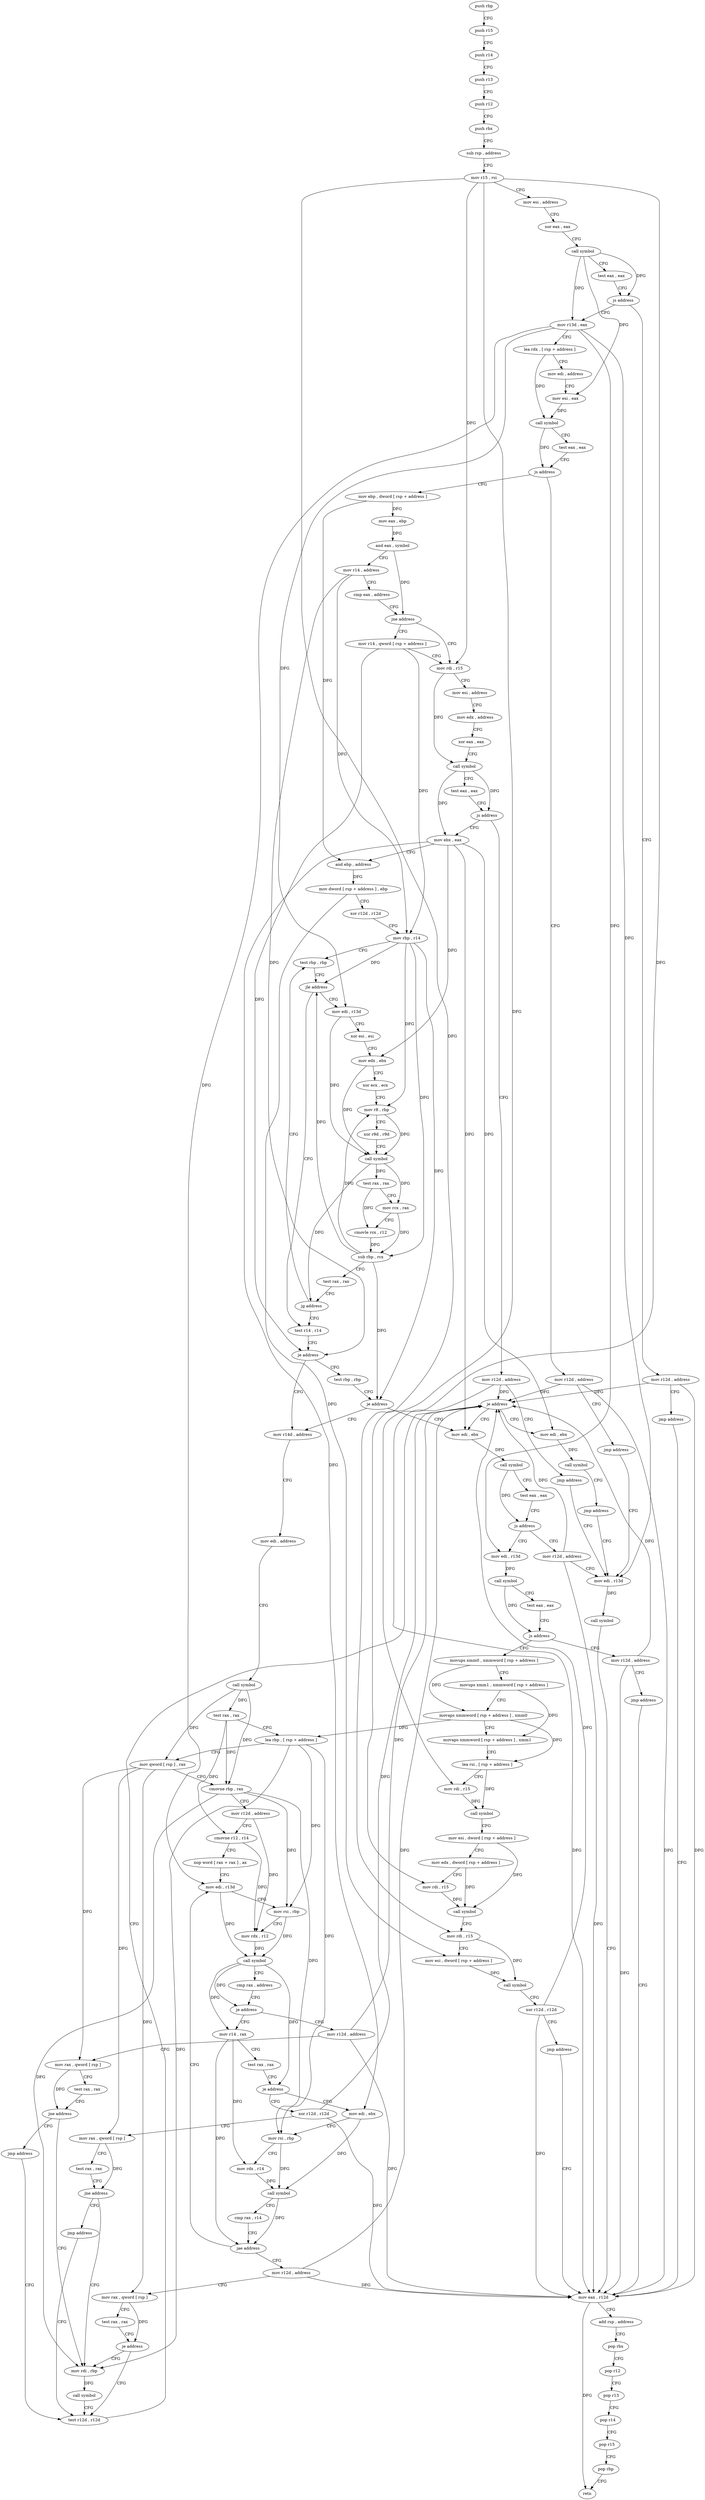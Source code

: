 digraph "func" {
"170688" [label = "push rbp" ]
"170689" [label = "push r15" ]
"170691" [label = "push r14" ]
"170693" [label = "push r13" ]
"170695" [label = "push r12" ]
"170697" [label = "push rbx" ]
"170698" [label = "sub rsp , address" ]
"170705" [label = "mov r15 , rsi" ]
"170708" [label = "mov esi , address" ]
"170713" [label = "xor eax , eax" ]
"170715" [label = "call symbol" ]
"170720" [label = "test eax , eax" ]
"170722" [label = "js address" ]
"171038" [label = "mov r12d , address" ]
"170728" [label = "mov r13d , eax" ]
"171044" [label = "jmp address" ]
"171177" [label = "mov eax , r12d" ]
"170731" [label = "lea rdx , [ rsp + address ]" ]
"170736" [label = "mov edi , address" ]
"170741" [label = "mov esi , eax" ]
"170743" [label = "call symbol" ]
"170748" [label = "test eax , eax" ]
"170750" [label = "js address" ]
"171049" [label = "mov r12d , address" ]
"170756" [label = "mov ebp , dword [ rsp + address ]" ]
"171180" [label = "add rsp , address" ]
"171187" [label = "pop rbx" ]
"171188" [label = "pop r12" ]
"171190" [label = "pop r13" ]
"171192" [label = "pop r14" ]
"171194" [label = "pop r15" ]
"171196" [label = "pop rbp" ]
"171197" [label = "retn" ]
"171055" [label = "jmp address" ]
"171169" [label = "mov edi , r13d" ]
"170760" [label = "mov eax , ebp" ]
"170762" [label = "and eax , symbol" ]
"170767" [label = "mov r14 , address" ]
"170774" [label = "cmp eax , address" ]
"170779" [label = "jne address" ]
"170786" [label = "mov rdi , r15" ]
"170781" [label = "mov r14 , qword [ rsp + address ]" ]
"171172" [label = "call symbol" ]
"170789" [label = "mov esi , address" ]
"170794" [label = "mov edx , address" ]
"170799" [label = "xor eax , eax" ]
"170801" [label = "call symbol" ]
"170806" [label = "test eax , eax" ]
"170808" [label = "js address" ]
"171155" [label = "mov r12d , address" ]
"170814" [label = "mov ebx , eax" ]
"171161" [label = "jmp address" ]
"170816" [label = "and ebp , address" ]
"170822" [label = "mov dword [ rsp + address ] , ebp" ]
"170826" [label = "xor r12d , r12d" ]
"170829" [label = "mov rbp , r14" ]
"170832" [label = "test rbp , rbp" ]
"170875" [label = "test r14 , r14" ]
"170878" [label = "je address" ]
"170889" [label = "mov r14d , address" ]
"170880" [label = "test rbp , rbp" ]
"170837" [label = "mov edi , r13d" ]
"170840" [label = "xor esi , esi" ]
"170842" [label = "mov edx , ebx" ]
"170844" [label = "xor ecx , ecx" ]
"170846" [label = "mov r8 , rbp" ]
"170849" [label = "xor r9d , r9d" ]
"170852" [label = "call symbol" ]
"170857" [label = "test rax , rax" ]
"170860" [label = "mov rcx , rax" ]
"170863" [label = "cmovle rcx , r12" ]
"170867" [label = "sub rbp , rcx" ]
"170870" [label = "test rax , rax" ]
"170873" [label = "jg address" ]
"170895" [label = "mov edi , address" ]
"170900" [label = "call symbol" ]
"170905" [label = "test rax , rax" ]
"170908" [label = "lea rbp , [ rsp + address ]" ]
"170916" [label = "mov qword [ rsp ] , rax" ]
"170920" [label = "cmovne rbp , rax" ]
"170924" [label = "mov r12d , address" ]
"170930" [label = "cmovne r12 , r14" ]
"170934" [label = "nop word [ rax + rax ] , ax" ]
"170944" [label = "mov edi , r13d" ]
"170883" [label = "je address" ]
"171057" [label = "mov edi , ebx" ]
"170835" [label = "jle address" ]
"171206" [label = "mov r12d , address" ]
"171212" [label = "mov rax , qword [ rsp ]" ]
"171216" [label = "test rax , rax" ]
"171219" [label = "jne address" ]
"171013" [label = "mov rdi , rbp" ]
"171225" [label = "jmp address" ]
"170968" [label = "mov r14 , rax" ]
"170971" [label = "test rax , rax" ]
"170974" [label = "je address" ]
"171230" [label = "xor r12d , r12d" ]
"170980" [label = "mov edi , ebx" ]
"171059" [label = "call symbol" ]
"171064" [label = "test eax , eax" ]
"171066" [label = "js address" ]
"171163" [label = "mov r12d , address" ]
"171068" [label = "mov edi , r13d" ]
"171016" [label = "call symbol" ]
"171021" [label = "test r12d , r12d" ]
"171233" [label = "mov rax , qword [ rsp ]" ]
"171237" [label = "test rax , rax" ]
"171240" [label = "jne address" ]
"171246" [label = "jmp address" ]
"170982" [label = "mov rsi , rbp" ]
"170985" [label = "mov rdx , r14" ]
"170988" [label = "call symbol" ]
"170993" [label = "cmp rax , r14" ]
"170996" [label = "jae address" ]
"170998" [label = "mov r12d , address" ]
"171071" [label = "call symbol" ]
"171076" [label = "test eax , eax" ]
"171078" [label = "js address" ]
"171198" [label = "mov r12d , address" ]
"171080" [label = "movups xmm0 , xmmword [ rsp + address ]" ]
"171026" [label = "mov edi , ebx" ]
"171028" [label = "call symbol" ]
"171033" [label = "jmp address" ]
"171024" [label = "je address" ]
"170947" [label = "mov rsi , rbp" ]
"170950" [label = "mov rdx , r12" ]
"170953" [label = "call symbol" ]
"170958" [label = "cmp rax , address" ]
"170962" [label = "je address" ]
"171004" [label = "mov rax , qword [ rsp ]" ]
"171008" [label = "test rax , rax" ]
"171011" [label = "je address" ]
"171204" [label = "jmp address" ]
"171085" [label = "movups xmm1 , xmmword [ rsp + address ]" ]
"171090" [label = "movaps xmmword [ rsp + address ] , xmm0" ]
"171098" [label = "movaps xmmword [ rsp + address ] , xmm1" ]
"171106" [label = "lea rsi , [ rsp + address ]" ]
"171114" [label = "mov rdi , r15" ]
"171117" [label = "call symbol" ]
"171122" [label = "mov esi , dword [ rsp + address ]" ]
"171126" [label = "mov edx , dword [ rsp + address ]" ]
"171130" [label = "mov rdi , r15" ]
"171133" [label = "call symbol" ]
"171138" [label = "mov rdi , r15" ]
"171141" [label = "mov esi , dword [ rsp + address ]" ]
"171145" [label = "call symbol" ]
"171150" [label = "xor r12d , r12d" ]
"171153" [label = "jmp address" ]
"170688" -> "170689" [ label = "CFG" ]
"170689" -> "170691" [ label = "CFG" ]
"170691" -> "170693" [ label = "CFG" ]
"170693" -> "170695" [ label = "CFG" ]
"170695" -> "170697" [ label = "CFG" ]
"170697" -> "170698" [ label = "CFG" ]
"170698" -> "170705" [ label = "CFG" ]
"170705" -> "170708" [ label = "CFG" ]
"170705" -> "170786" [ label = "DFG" ]
"170705" -> "171114" [ label = "DFG" ]
"170705" -> "171130" [ label = "DFG" ]
"170705" -> "171138" [ label = "DFG" ]
"170708" -> "170713" [ label = "CFG" ]
"170713" -> "170715" [ label = "CFG" ]
"170715" -> "170720" [ label = "CFG" ]
"170715" -> "170722" [ label = "DFG" ]
"170715" -> "170728" [ label = "DFG" ]
"170715" -> "170741" [ label = "DFG" ]
"170720" -> "170722" [ label = "CFG" ]
"170722" -> "171038" [ label = "CFG" ]
"170722" -> "170728" [ label = "CFG" ]
"171038" -> "171044" [ label = "CFG" ]
"171038" -> "171177" [ label = "DFG" ]
"171038" -> "171024" [ label = "DFG" ]
"170728" -> "170731" [ label = "CFG" ]
"170728" -> "171169" [ label = "DFG" ]
"170728" -> "170837" [ label = "DFG" ]
"170728" -> "171068" [ label = "DFG" ]
"170728" -> "170944" [ label = "DFG" ]
"171044" -> "171177" [ label = "CFG" ]
"171177" -> "171180" [ label = "CFG" ]
"171177" -> "171197" [ label = "DFG" ]
"170731" -> "170736" [ label = "CFG" ]
"170731" -> "170743" [ label = "DFG" ]
"170736" -> "170741" [ label = "CFG" ]
"170741" -> "170743" [ label = "DFG" ]
"170743" -> "170748" [ label = "CFG" ]
"170743" -> "170750" [ label = "DFG" ]
"170748" -> "170750" [ label = "CFG" ]
"170750" -> "171049" [ label = "CFG" ]
"170750" -> "170756" [ label = "CFG" ]
"171049" -> "171055" [ label = "CFG" ]
"171049" -> "171177" [ label = "DFG" ]
"171049" -> "171024" [ label = "DFG" ]
"170756" -> "170760" [ label = "DFG" ]
"170756" -> "170816" [ label = "DFG" ]
"171180" -> "171187" [ label = "CFG" ]
"171187" -> "171188" [ label = "CFG" ]
"171188" -> "171190" [ label = "CFG" ]
"171190" -> "171192" [ label = "CFG" ]
"171192" -> "171194" [ label = "CFG" ]
"171194" -> "171196" [ label = "CFG" ]
"171196" -> "171197" [ label = "CFG" ]
"171055" -> "171169" [ label = "CFG" ]
"171169" -> "171172" [ label = "DFG" ]
"170760" -> "170762" [ label = "DFG" ]
"170762" -> "170767" [ label = "CFG" ]
"170762" -> "170779" [ label = "DFG" ]
"170767" -> "170774" [ label = "CFG" ]
"170767" -> "170829" [ label = "DFG" ]
"170767" -> "170878" [ label = "DFG" ]
"170774" -> "170779" [ label = "CFG" ]
"170779" -> "170786" [ label = "CFG" ]
"170779" -> "170781" [ label = "CFG" ]
"170786" -> "170789" [ label = "CFG" ]
"170786" -> "170801" [ label = "DFG" ]
"170781" -> "170786" [ label = "CFG" ]
"170781" -> "170829" [ label = "DFG" ]
"170781" -> "170878" [ label = "DFG" ]
"171172" -> "171177" [ label = "CFG" ]
"170789" -> "170794" [ label = "CFG" ]
"170794" -> "170799" [ label = "CFG" ]
"170799" -> "170801" [ label = "CFG" ]
"170801" -> "170806" [ label = "CFG" ]
"170801" -> "170808" [ label = "DFG" ]
"170801" -> "170814" [ label = "DFG" ]
"170806" -> "170808" [ label = "CFG" ]
"170808" -> "171155" [ label = "CFG" ]
"170808" -> "170814" [ label = "CFG" ]
"171155" -> "171161" [ label = "CFG" ]
"171155" -> "171177" [ label = "DFG" ]
"171155" -> "171024" [ label = "DFG" ]
"170814" -> "170816" [ label = "CFG" ]
"170814" -> "170842" [ label = "DFG" ]
"170814" -> "171057" [ label = "DFG" ]
"170814" -> "170980" [ label = "DFG" ]
"170814" -> "171026" [ label = "DFG" ]
"171161" -> "171169" [ label = "CFG" ]
"170816" -> "170822" [ label = "DFG" ]
"170822" -> "170826" [ label = "CFG" ]
"170822" -> "171141" [ label = "DFG" ]
"170826" -> "170829" [ label = "CFG" ]
"170829" -> "170832" [ label = "CFG" ]
"170829" -> "170835" [ label = "DFG" ]
"170829" -> "170846" [ label = "DFG" ]
"170829" -> "170883" [ label = "DFG" ]
"170829" -> "170867" [ label = "DFG" ]
"170832" -> "170835" [ label = "CFG" ]
"170875" -> "170878" [ label = "CFG" ]
"170878" -> "170889" [ label = "CFG" ]
"170878" -> "170880" [ label = "CFG" ]
"170889" -> "170895" [ label = "CFG" ]
"170880" -> "170883" [ label = "CFG" ]
"170837" -> "170840" [ label = "CFG" ]
"170837" -> "170852" [ label = "DFG" ]
"170840" -> "170842" [ label = "CFG" ]
"170842" -> "170844" [ label = "CFG" ]
"170842" -> "170852" [ label = "DFG" ]
"170844" -> "170846" [ label = "CFG" ]
"170846" -> "170849" [ label = "CFG" ]
"170846" -> "170852" [ label = "DFG" ]
"170849" -> "170852" [ label = "CFG" ]
"170852" -> "170857" [ label = "DFG" ]
"170852" -> "170860" [ label = "DFG" ]
"170852" -> "170873" [ label = "DFG" ]
"170857" -> "170860" [ label = "CFG" ]
"170857" -> "170863" [ label = "DFG" ]
"170860" -> "170863" [ label = "CFG" ]
"170860" -> "170867" [ label = "DFG" ]
"170863" -> "170867" [ label = "DFG" ]
"170867" -> "170870" [ label = "CFG" ]
"170867" -> "170835" [ label = "DFG" ]
"170867" -> "170846" [ label = "DFG" ]
"170867" -> "170883" [ label = "DFG" ]
"170870" -> "170873" [ label = "CFG" ]
"170873" -> "170832" [ label = "CFG" ]
"170873" -> "170875" [ label = "CFG" ]
"170895" -> "170900" [ label = "CFG" ]
"170900" -> "170905" [ label = "DFG" ]
"170900" -> "170916" [ label = "DFG" ]
"170900" -> "170920" [ label = "DFG" ]
"170905" -> "170908" [ label = "CFG" ]
"170905" -> "170920" [ label = "DFG" ]
"170905" -> "170930" [ label = "DFG" ]
"170908" -> "170916" [ label = "CFG" ]
"170908" -> "170947" [ label = "DFG" ]
"170908" -> "171013" [ label = "DFG" ]
"170908" -> "170982" [ label = "DFG" ]
"170916" -> "170920" [ label = "CFG" ]
"170916" -> "171212" [ label = "DFG" ]
"170916" -> "171233" [ label = "DFG" ]
"170916" -> "171004" [ label = "DFG" ]
"170920" -> "170924" [ label = "CFG" ]
"170920" -> "170947" [ label = "DFG" ]
"170920" -> "171013" [ label = "DFG" ]
"170920" -> "170982" [ label = "DFG" ]
"170924" -> "170930" [ label = "CFG" ]
"170924" -> "170950" [ label = "DFG" ]
"170930" -> "170934" [ label = "CFG" ]
"170930" -> "170950" [ label = "DFG" ]
"170934" -> "170944" [ label = "CFG" ]
"170944" -> "170947" [ label = "CFG" ]
"170944" -> "170953" [ label = "DFG" ]
"170883" -> "171057" [ label = "CFG" ]
"170883" -> "170889" [ label = "CFG" ]
"171057" -> "171059" [ label = "DFG" ]
"170835" -> "170875" [ label = "CFG" ]
"170835" -> "170837" [ label = "CFG" ]
"171206" -> "171212" [ label = "CFG" ]
"171206" -> "171177" [ label = "DFG" ]
"171206" -> "171024" [ label = "DFG" ]
"171212" -> "171216" [ label = "CFG" ]
"171212" -> "171219" [ label = "DFG" ]
"171216" -> "171219" [ label = "CFG" ]
"171219" -> "171013" [ label = "CFG" ]
"171219" -> "171225" [ label = "CFG" ]
"171013" -> "171016" [ label = "DFG" ]
"171225" -> "171021" [ label = "CFG" ]
"170968" -> "170971" [ label = "CFG" ]
"170968" -> "170985" [ label = "DFG" ]
"170968" -> "170996" [ label = "DFG" ]
"170971" -> "170974" [ label = "CFG" ]
"170974" -> "171230" [ label = "CFG" ]
"170974" -> "170980" [ label = "CFG" ]
"171230" -> "171233" [ label = "CFG" ]
"171230" -> "171177" [ label = "DFG" ]
"171230" -> "171024" [ label = "DFG" ]
"170980" -> "170982" [ label = "CFG" ]
"170980" -> "170988" [ label = "DFG" ]
"171059" -> "171064" [ label = "CFG" ]
"171059" -> "171066" [ label = "DFG" ]
"171064" -> "171066" [ label = "CFG" ]
"171066" -> "171163" [ label = "CFG" ]
"171066" -> "171068" [ label = "CFG" ]
"171163" -> "171169" [ label = "CFG" ]
"171163" -> "171177" [ label = "DFG" ]
"171163" -> "171024" [ label = "DFG" ]
"171068" -> "171071" [ label = "DFG" ]
"171016" -> "171021" [ label = "CFG" ]
"171021" -> "171024" [ label = "CFG" ]
"171233" -> "171237" [ label = "CFG" ]
"171233" -> "171240" [ label = "DFG" ]
"171237" -> "171240" [ label = "CFG" ]
"171240" -> "171013" [ label = "CFG" ]
"171240" -> "171246" [ label = "CFG" ]
"171246" -> "171021" [ label = "CFG" ]
"170982" -> "170985" [ label = "CFG" ]
"170982" -> "170988" [ label = "DFG" ]
"170985" -> "170988" [ label = "DFG" ]
"170988" -> "170993" [ label = "CFG" ]
"170988" -> "170996" [ label = "DFG" ]
"170993" -> "170996" [ label = "CFG" ]
"170996" -> "170944" [ label = "CFG" ]
"170996" -> "170998" [ label = "CFG" ]
"170998" -> "171004" [ label = "CFG" ]
"170998" -> "171177" [ label = "DFG" ]
"170998" -> "171024" [ label = "DFG" ]
"171071" -> "171076" [ label = "CFG" ]
"171071" -> "171078" [ label = "DFG" ]
"171076" -> "171078" [ label = "CFG" ]
"171078" -> "171198" [ label = "CFG" ]
"171078" -> "171080" [ label = "CFG" ]
"171198" -> "171204" [ label = "CFG" ]
"171198" -> "171177" [ label = "DFG" ]
"171198" -> "171024" [ label = "DFG" ]
"171080" -> "171085" [ label = "CFG" ]
"171080" -> "171090" [ label = "DFG" ]
"171026" -> "171028" [ label = "DFG" ]
"171028" -> "171033" [ label = "CFG" ]
"171033" -> "171169" [ label = "CFG" ]
"171024" -> "171057" [ label = "CFG" ]
"171024" -> "171026" [ label = "CFG" ]
"170947" -> "170950" [ label = "CFG" ]
"170947" -> "170953" [ label = "DFG" ]
"170950" -> "170953" [ label = "DFG" ]
"170953" -> "170958" [ label = "CFG" ]
"170953" -> "170962" [ label = "DFG" ]
"170953" -> "170968" [ label = "DFG" ]
"170953" -> "170974" [ label = "DFG" ]
"170958" -> "170962" [ label = "CFG" ]
"170962" -> "171206" [ label = "CFG" ]
"170962" -> "170968" [ label = "CFG" ]
"171004" -> "171008" [ label = "CFG" ]
"171004" -> "171011" [ label = "DFG" ]
"171008" -> "171011" [ label = "CFG" ]
"171011" -> "171021" [ label = "CFG" ]
"171011" -> "171013" [ label = "CFG" ]
"171204" -> "171177" [ label = "CFG" ]
"171085" -> "171090" [ label = "CFG" ]
"171085" -> "171098" [ label = "DFG" ]
"171090" -> "171098" [ label = "CFG" ]
"171090" -> "170908" [ label = "DFG" ]
"171090" -> "171106" [ label = "DFG" ]
"171098" -> "171106" [ label = "CFG" ]
"171106" -> "171114" [ label = "CFG" ]
"171106" -> "171117" [ label = "DFG" ]
"171114" -> "171117" [ label = "DFG" ]
"171117" -> "171122" [ label = "CFG" ]
"171122" -> "171126" [ label = "CFG" ]
"171122" -> "171133" [ label = "DFG" ]
"171126" -> "171130" [ label = "CFG" ]
"171126" -> "171133" [ label = "DFG" ]
"171130" -> "171133" [ label = "DFG" ]
"171133" -> "171138" [ label = "CFG" ]
"171138" -> "171141" [ label = "CFG" ]
"171138" -> "171145" [ label = "DFG" ]
"171141" -> "171145" [ label = "DFG" ]
"171145" -> "171150" [ label = "CFG" ]
"171150" -> "171153" [ label = "CFG" ]
"171150" -> "171177" [ label = "DFG" ]
"171150" -> "171024" [ label = "DFG" ]
"171153" -> "171177" [ label = "CFG" ]
}
